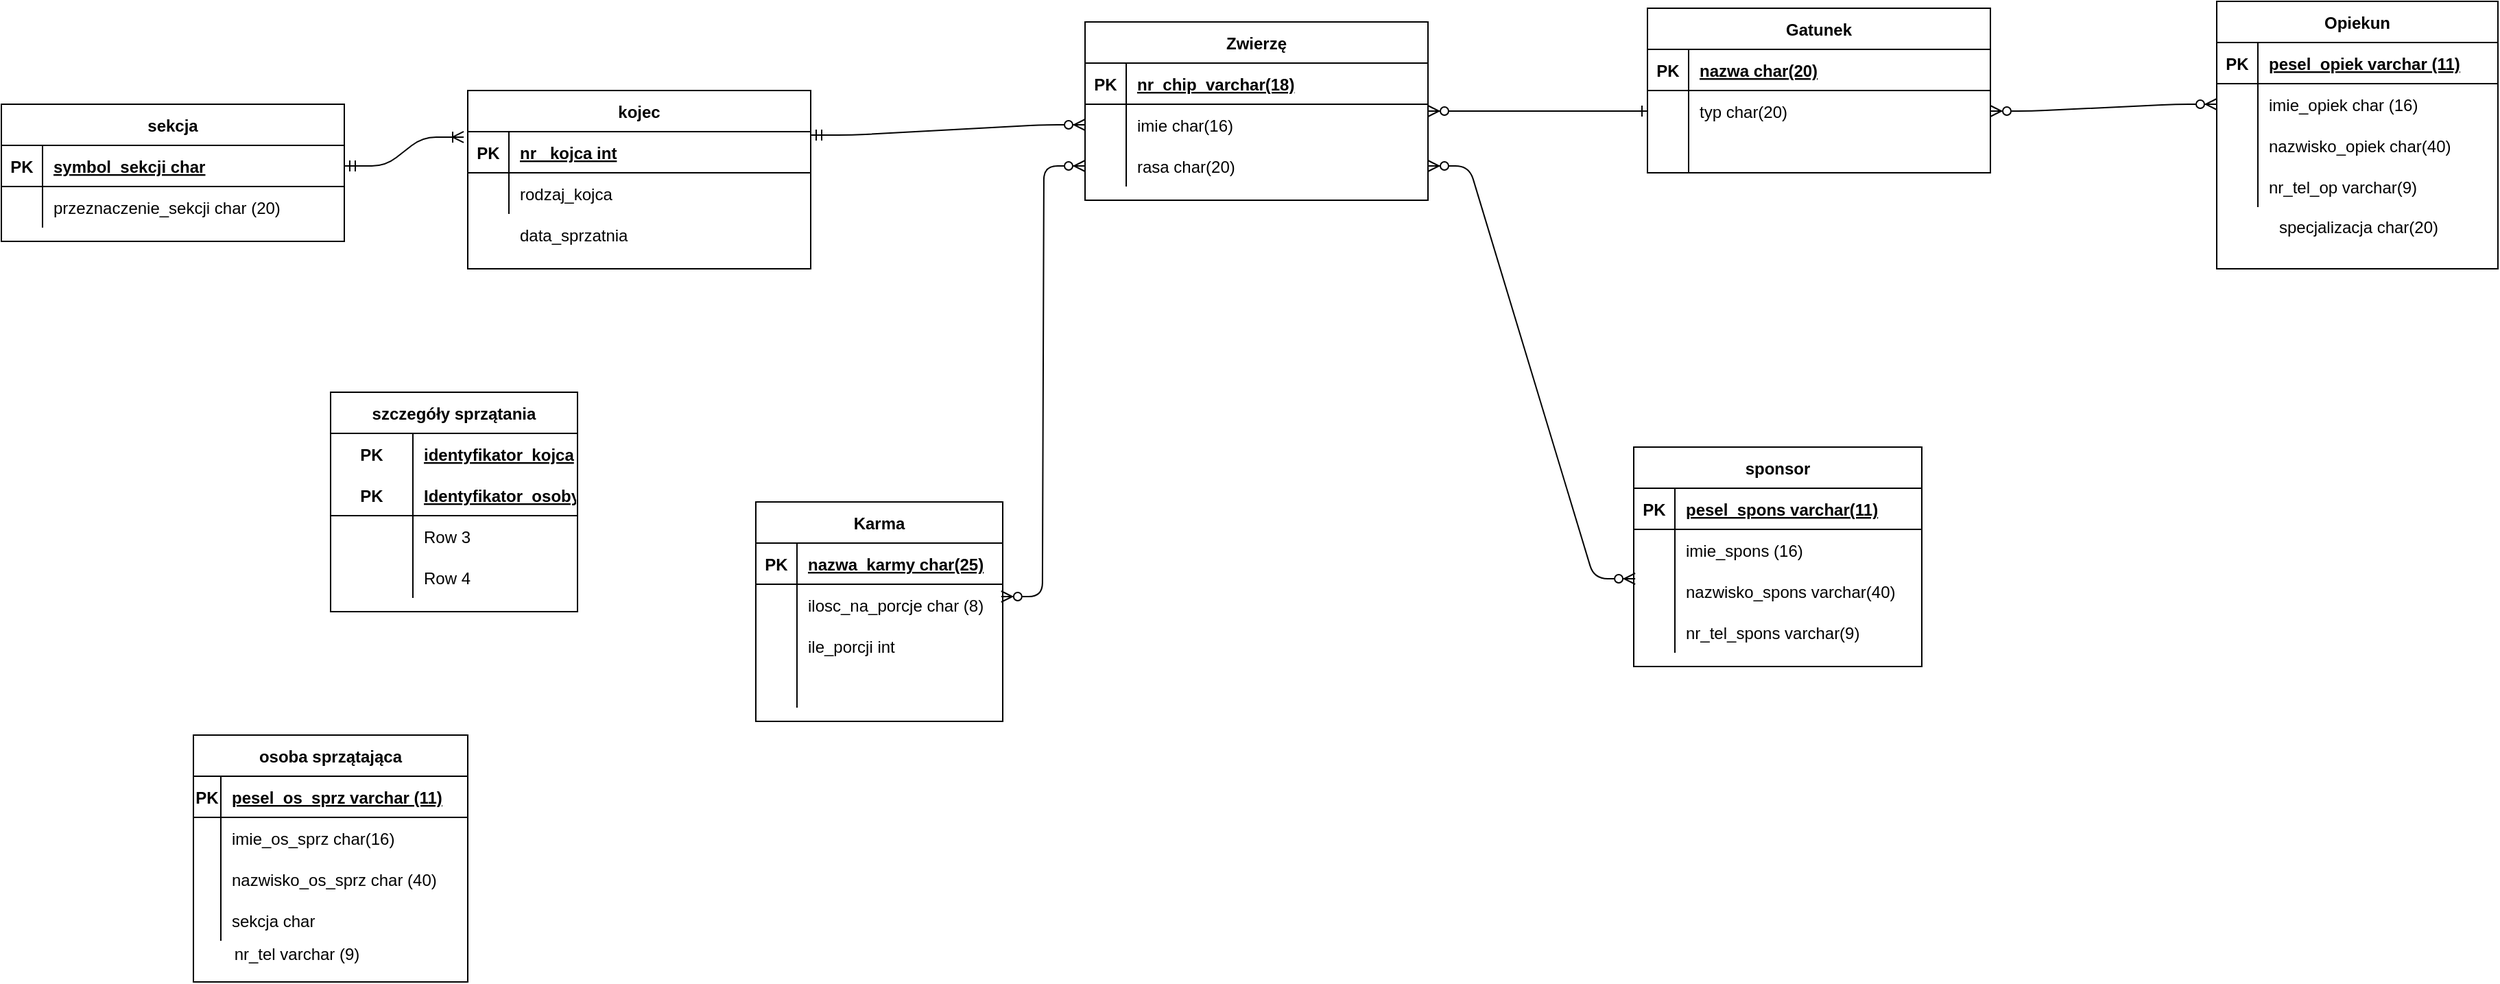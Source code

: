 <mxfile version="14.2.5" type="github"><diagram id="R2lEEEUBdFMjLlhIrx00" name="Page-1"><mxGraphModel dx="2272" dy="1863" grid="1" gridSize="10" guides="1" tooltips="1" connect="1" arrows="1" fold="1" page="1" pageScale="1" pageWidth="850" pageHeight="1100" math="0" shadow="0" extFonts="Permanent Marker^https://fonts.googleapis.com/css?family=Permanent+Marker"><root><mxCell id="0"/><mxCell id="1" parent="0"/><mxCell id="C-vyLk0tnHw3VtMMgP7b-2" value="Zwierzę" style="shape=table;startSize=30;container=1;collapsible=1;childLayout=tableLayout;fixedRows=1;rowLines=0;fontStyle=1;align=center;resizeLast=1;" parent="1" vertex="1"><mxGeometry x="450" y="-20" width="250" height="130" as="geometry"/></mxCell><mxCell id="C-vyLk0tnHw3VtMMgP7b-3" value="" style="shape=partialRectangle;collapsible=0;dropTarget=0;pointerEvents=0;fillColor=none;points=[[0,0.5],[1,0.5]];portConstraint=eastwest;top=0;left=0;right=0;bottom=1;" parent="C-vyLk0tnHw3VtMMgP7b-2" vertex="1"><mxGeometry y="30" width="250" height="30" as="geometry"/></mxCell><mxCell id="C-vyLk0tnHw3VtMMgP7b-4" value="PK" style="shape=partialRectangle;overflow=hidden;connectable=0;fillColor=none;top=0;left=0;bottom=0;right=0;fontStyle=1;" parent="C-vyLk0tnHw3VtMMgP7b-3" vertex="1"><mxGeometry width="30" height="30" as="geometry"/></mxCell><mxCell id="C-vyLk0tnHw3VtMMgP7b-5" value="nr_chip  varchar(18) " style="shape=partialRectangle;overflow=hidden;connectable=0;fillColor=none;top=0;left=0;bottom=0;right=0;align=left;spacingLeft=6;fontStyle=5;" parent="C-vyLk0tnHw3VtMMgP7b-3" vertex="1"><mxGeometry x="30" width="220" height="30" as="geometry"/></mxCell><mxCell id="C-vyLk0tnHw3VtMMgP7b-6" value="" style="shape=partialRectangle;collapsible=0;dropTarget=0;pointerEvents=0;fillColor=none;points=[[0,0.5],[1,0.5]];portConstraint=eastwest;top=0;left=0;right=0;bottom=0;" parent="C-vyLk0tnHw3VtMMgP7b-2" vertex="1"><mxGeometry y="60" width="250" height="30" as="geometry"/></mxCell><mxCell id="C-vyLk0tnHw3VtMMgP7b-7" value="" style="shape=partialRectangle;overflow=hidden;connectable=0;fillColor=none;top=0;left=0;bottom=0;right=0;" parent="C-vyLk0tnHw3VtMMgP7b-6" vertex="1"><mxGeometry width="30" height="30" as="geometry"/></mxCell><mxCell id="C-vyLk0tnHw3VtMMgP7b-8" value="imie char(16)" style="shape=partialRectangle;overflow=hidden;connectable=0;fillColor=none;top=0;left=0;bottom=0;right=0;align=left;spacingLeft=6;" parent="C-vyLk0tnHw3VtMMgP7b-6" vertex="1"><mxGeometry x="30" width="220" height="30" as="geometry"/></mxCell><mxCell id="C-vyLk0tnHw3VtMMgP7b-9" value="" style="shape=partialRectangle;collapsible=0;dropTarget=0;pointerEvents=0;fillColor=none;points=[[0,0.5],[1,0.5]];portConstraint=eastwest;top=0;left=0;right=0;bottom=0;" parent="C-vyLk0tnHw3VtMMgP7b-2" vertex="1"><mxGeometry y="90" width="250" height="30" as="geometry"/></mxCell><mxCell id="C-vyLk0tnHw3VtMMgP7b-10" value="" style="shape=partialRectangle;overflow=hidden;connectable=0;fillColor=none;top=0;left=0;bottom=0;right=0;" parent="C-vyLk0tnHw3VtMMgP7b-9" vertex="1"><mxGeometry width="30" height="30" as="geometry"/></mxCell><mxCell id="C-vyLk0tnHw3VtMMgP7b-11" value="rasa char(20)" style="shape=partialRectangle;overflow=hidden;connectable=0;fillColor=none;top=0;left=0;bottom=0;right=0;align=left;spacingLeft=6;" parent="C-vyLk0tnHw3VtMMgP7b-9" vertex="1"><mxGeometry x="30" width="220" height="30" as="geometry"/></mxCell><mxCell id="C-vyLk0tnHw3VtMMgP7b-13" value="Gatunek" style="shape=table;startSize=30;container=1;collapsible=1;childLayout=tableLayout;fixedRows=1;rowLines=0;fontStyle=1;align=center;resizeLast=1;" parent="1" vertex="1"><mxGeometry x="860" y="-30" width="250" height="120" as="geometry"/></mxCell><mxCell id="C-vyLk0tnHw3VtMMgP7b-14" value="" style="shape=partialRectangle;collapsible=0;dropTarget=0;pointerEvents=0;fillColor=none;points=[[0,0.5],[1,0.5]];portConstraint=eastwest;top=0;left=0;right=0;bottom=1;" parent="C-vyLk0tnHw3VtMMgP7b-13" vertex="1"><mxGeometry y="30" width="250" height="30" as="geometry"/></mxCell><mxCell id="C-vyLk0tnHw3VtMMgP7b-15" value="PK" style="shape=partialRectangle;overflow=hidden;connectable=0;fillColor=none;top=0;left=0;bottom=0;right=0;fontStyle=1;" parent="C-vyLk0tnHw3VtMMgP7b-14" vertex="1"><mxGeometry width="30" height="30" as="geometry"/></mxCell><mxCell id="C-vyLk0tnHw3VtMMgP7b-16" value="nazwa char(20)" style="shape=partialRectangle;overflow=hidden;connectable=0;fillColor=none;top=0;left=0;bottom=0;right=0;align=left;spacingLeft=6;fontStyle=5;" parent="C-vyLk0tnHw3VtMMgP7b-14" vertex="1"><mxGeometry x="30" width="220" height="30" as="geometry"/></mxCell><mxCell id="C-vyLk0tnHw3VtMMgP7b-17" value="" style="shape=partialRectangle;collapsible=0;dropTarget=0;pointerEvents=0;fillColor=none;points=[[0,0.5],[1,0.5]];portConstraint=eastwest;top=0;left=0;right=0;bottom=0;" parent="C-vyLk0tnHw3VtMMgP7b-13" vertex="1"><mxGeometry y="60" width="250" height="30" as="geometry"/></mxCell><mxCell id="C-vyLk0tnHw3VtMMgP7b-18" value="" style="shape=partialRectangle;overflow=hidden;connectable=0;fillColor=none;top=0;left=0;bottom=0;right=0;" parent="C-vyLk0tnHw3VtMMgP7b-17" vertex="1"><mxGeometry width="30" height="30" as="geometry"/></mxCell><mxCell id="C-vyLk0tnHw3VtMMgP7b-19" value="typ char(20)" style="shape=partialRectangle;overflow=hidden;connectable=0;fillColor=none;top=0;left=0;bottom=0;right=0;align=left;spacingLeft=6;" parent="C-vyLk0tnHw3VtMMgP7b-17" vertex="1"><mxGeometry x="30" width="220" height="30" as="geometry"/></mxCell><mxCell id="C-vyLk0tnHw3VtMMgP7b-20" value="" style="shape=partialRectangle;collapsible=0;dropTarget=0;pointerEvents=0;fillColor=none;points=[[0,0.5],[1,0.5]];portConstraint=eastwest;top=0;left=0;right=0;bottom=0;" parent="C-vyLk0tnHw3VtMMgP7b-13" vertex="1"><mxGeometry y="90" width="250" height="30" as="geometry"/></mxCell><mxCell id="C-vyLk0tnHw3VtMMgP7b-21" value="" style="shape=partialRectangle;overflow=hidden;connectable=0;fillColor=none;top=0;left=0;bottom=0;right=0;" parent="C-vyLk0tnHw3VtMMgP7b-20" vertex="1"><mxGeometry width="30" height="30" as="geometry"/></mxCell><mxCell id="C-vyLk0tnHw3VtMMgP7b-22" value="" style="shape=partialRectangle;overflow=hidden;connectable=0;fillColor=none;top=0;left=0;bottom=0;right=0;align=left;spacingLeft=6;" parent="C-vyLk0tnHw3VtMMgP7b-20" vertex="1"><mxGeometry x="30" width="220" height="30" as="geometry"/></mxCell><mxCell id="C-vyLk0tnHw3VtMMgP7b-23" value="kojec" style="shape=table;startSize=30;container=1;collapsible=1;childLayout=tableLayout;fixedRows=1;rowLines=0;fontStyle=1;align=center;resizeLast=1;" parent="1" vertex="1"><mxGeometry y="30" width="250" height="130" as="geometry"/></mxCell><mxCell id="C-vyLk0tnHw3VtMMgP7b-24" value="" style="shape=partialRectangle;collapsible=0;dropTarget=0;pointerEvents=0;fillColor=none;points=[[0,0.5],[1,0.5]];portConstraint=eastwest;top=0;left=0;right=0;bottom=1;" parent="C-vyLk0tnHw3VtMMgP7b-23" vertex="1"><mxGeometry y="30" width="250" height="30" as="geometry"/></mxCell><mxCell id="C-vyLk0tnHw3VtMMgP7b-25" value="PK" style="shape=partialRectangle;overflow=hidden;connectable=0;fillColor=none;top=0;left=0;bottom=0;right=0;fontStyle=1;" parent="C-vyLk0tnHw3VtMMgP7b-24" vertex="1"><mxGeometry width="30" height="30" as="geometry"/></mxCell><mxCell id="C-vyLk0tnHw3VtMMgP7b-26" value="nr _kojca int " style="shape=partialRectangle;overflow=hidden;connectable=0;fillColor=none;top=0;left=0;bottom=0;right=0;align=left;spacingLeft=6;fontStyle=5;" parent="C-vyLk0tnHw3VtMMgP7b-24" vertex="1"><mxGeometry x="30" width="220" height="30" as="geometry"/></mxCell><mxCell id="C-vyLk0tnHw3VtMMgP7b-27" value="" style="shape=partialRectangle;collapsible=0;dropTarget=0;pointerEvents=0;fillColor=none;points=[[0,0.5],[1,0.5]];portConstraint=eastwest;top=0;left=0;right=0;bottom=0;" parent="C-vyLk0tnHw3VtMMgP7b-23" vertex="1"><mxGeometry y="60" width="250" height="30" as="geometry"/></mxCell><mxCell id="C-vyLk0tnHw3VtMMgP7b-28" value="" style="shape=partialRectangle;overflow=hidden;connectable=0;fillColor=none;top=0;left=0;bottom=0;right=0;" parent="C-vyLk0tnHw3VtMMgP7b-27" vertex="1"><mxGeometry width="30" height="30" as="geometry"/></mxCell><mxCell id="C-vyLk0tnHw3VtMMgP7b-29" value="rodzaj_kojca" style="shape=partialRectangle;overflow=hidden;connectable=0;fillColor=none;top=0;left=0;bottom=0;right=0;align=left;spacingLeft=6;" parent="C-vyLk0tnHw3VtMMgP7b-27" vertex="1"><mxGeometry x="30" width="220" height="30" as="geometry"/></mxCell><mxCell id="C-vyLk0tnHw3VtMMgP7b-12" value="" style="edgeStyle=entityRelationEdgeStyle;endArrow=ERzeroToMany;startArrow=ERone;endFill=1;startFill=0;entryX=1;entryY=0.5;entryDx=0;entryDy=0;exitX=0;exitY=0.5;exitDx=0;exitDy=0;" parent="1" source="C-vyLk0tnHw3VtMMgP7b-17" target="C-vyLk0tnHw3VtMMgP7b-2" edge="1"><mxGeometry width="100" height="100" relative="1" as="geometry"><mxPoint x="710" y="485" as="sourcePoint"/><mxPoint x="460" y="205" as="targetPoint"/></mxGeometry></mxCell><mxCell id="PR95BLjUPPF5sNpbHatP-1" value="osoba sprzątająca" style="shape=table;startSize=30;container=1;collapsible=1;childLayout=tableLayout;fixedRows=1;rowLines=0;fontStyle=1;align=center;resizeLast=1;" parent="1" vertex="1"><mxGeometry x="-200" y="500" width="200" height="180" as="geometry"/></mxCell><mxCell id="PR95BLjUPPF5sNpbHatP-2" value="" style="shape=partialRectangle;collapsible=0;dropTarget=0;pointerEvents=0;fillColor=none;top=0;left=0;bottom=1;right=0;points=[[0,0.5],[1,0.5]];portConstraint=eastwest;" parent="PR95BLjUPPF5sNpbHatP-1" vertex="1"><mxGeometry y="30" width="200" height="30" as="geometry"/></mxCell><mxCell id="PR95BLjUPPF5sNpbHatP-3" value="PK" style="shape=partialRectangle;connectable=0;fillColor=none;top=0;left=0;bottom=0;right=0;fontStyle=1;overflow=hidden;" parent="PR95BLjUPPF5sNpbHatP-2" vertex="1"><mxGeometry width="20" height="30" as="geometry"/></mxCell><mxCell id="PR95BLjUPPF5sNpbHatP-4" value="pesel_os_sprz varchar (11)" style="shape=partialRectangle;connectable=0;fillColor=none;top=0;left=0;bottom=0;right=0;align=left;spacingLeft=6;fontStyle=5;overflow=hidden;" parent="PR95BLjUPPF5sNpbHatP-2" vertex="1"><mxGeometry x="20" width="180" height="30" as="geometry"/></mxCell><mxCell id="PR95BLjUPPF5sNpbHatP-5" value="" style="shape=partialRectangle;collapsible=0;dropTarget=0;pointerEvents=0;fillColor=none;top=0;left=0;bottom=0;right=0;points=[[0,0.5],[1,0.5]];portConstraint=eastwest;" parent="PR95BLjUPPF5sNpbHatP-1" vertex="1"><mxGeometry y="60" width="200" height="30" as="geometry"/></mxCell><mxCell id="PR95BLjUPPF5sNpbHatP-6" value="" style="shape=partialRectangle;connectable=0;fillColor=none;top=0;left=0;bottom=0;right=0;editable=1;overflow=hidden;" parent="PR95BLjUPPF5sNpbHatP-5" vertex="1"><mxGeometry width="20" height="30" as="geometry"/></mxCell><mxCell id="PR95BLjUPPF5sNpbHatP-7" value="imie_os_sprz char(16)" style="shape=partialRectangle;connectable=0;fillColor=none;top=0;left=0;bottom=0;right=0;align=left;spacingLeft=6;overflow=hidden;" parent="PR95BLjUPPF5sNpbHatP-5" vertex="1"><mxGeometry x="20" width="180" height="30" as="geometry"/></mxCell><mxCell id="PR95BLjUPPF5sNpbHatP-8" value="" style="shape=partialRectangle;collapsible=0;dropTarget=0;pointerEvents=0;fillColor=none;top=0;left=0;bottom=0;right=0;points=[[0,0.5],[1,0.5]];portConstraint=eastwest;" parent="PR95BLjUPPF5sNpbHatP-1" vertex="1"><mxGeometry y="90" width="200" height="30" as="geometry"/></mxCell><mxCell id="PR95BLjUPPF5sNpbHatP-9" value="" style="shape=partialRectangle;connectable=0;fillColor=none;top=0;left=0;bottom=0;right=0;editable=1;overflow=hidden;" parent="PR95BLjUPPF5sNpbHatP-8" vertex="1"><mxGeometry width="20" height="30" as="geometry"/></mxCell><mxCell id="PR95BLjUPPF5sNpbHatP-10" value="nazwisko_os_sprz char (40)" style="shape=partialRectangle;connectable=0;fillColor=none;top=0;left=0;bottom=0;right=0;align=left;spacingLeft=6;overflow=hidden;" parent="PR95BLjUPPF5sNpbHatP-8" vertex="1"><mxGeometry x="20" width="180" height="30" as="geometry"/></mxCell><mxCell id="PR95BLjUPPF5sNpbHatP-11" value="" style="shape=partialRectangle;collapsible=0;dropTarget=0;pointerEvents=0;fillColor=none;top=0;left=0;bottom=0;right=0;points=[[0,0.5],[1,0.5]];portConstraint=eastwest;" parent="PR95BLjUPPF5sNpbHatP-1" vertex="1"><mxGeometry y="120" width="200" height="30" as="geometry"/></mxCell><mxCell id="PR95BLjUPPF5sNpbHatP-12" value="" style="shape=partialRectangle;connectable=0;fillColor=none;top=0;left=0;bottom=0;right=0;editable=1;overflow=hidden;" parent="PR95BLjUPPF5sNpbHatP-11" vertex="1"><mxGeometry width="20" height="30" as="geometry"/></mxCell><mxCell id="PR95BLjUPPF5sNpbHatP-13" value="sekcja char" style="shape=partialRectangle;connectable=0;fillColor=none;top=0;left=0;bottom=0;right=0;align=left;spacingLeft=6;overflow=hidden;" parent="PR95BLjUPPF5sNpbHatP-11" vertex="1"><mxGeometry x="20" width="180" height="30" as="geometry"/></mxCell><mxCell id="PR95BLjUPPF5sNpbHatP-16" value="Opiekun" style="shape=table;startSize=30;container=1;collapsible=1;childLayout=tableLayout;fixedRows=1;rowLines=0;fontStyle=1;align=center;resizeLast=1;" parent="1" vertex="1"><mxGeometry x="1275" y="-35" width="205" height="195" as="geometry"/></mxCell><mxCell id="PR95BLjUPPF5sNpbHatP-17" value="" style="shape=partialRectangle;collapsible=0;dropTarget=0;pointerEvents=0;fillColor=none;top=0;left=0;bottom=1;right=0;points=[[0,0.5],[1,0.5]];portConstraint=eastwest;" parent="PR95BLjUPPF5sNpbHatP-16" vertex="1"><mxGeometry y="30" width="205" height="30" as="geometry"/></mxCell><mxCell id="PR95BLjUPPF5sNpbHatP-18" value="PK" style="shape=partialRectangle;connectable=0;fillColor=none;top=0;left=0;bottom=0;right=0;fontStyle=1;overflow=hidden;" parent="PR95BLjUPPF5sNpbHatP-17" vertex="1"><mxGeometry width="30" height="30" as="geometry"/></mxCell><mxCell id="PR95BLjUPPF5sNpbHatP-19" value="pesel_opiek varchar (11) " style="shape=partialRectangle;connectable=0;fillColor=none;top=0;left=0;bottom=0;right=0;align=left;spacingLeft=6;fontStyle=5;overflow=hidden;" parent="PR95BLjUPPF5sNpbHatP-17" vertex="1"><mxGeometry x="30" width="175" height="30" as="geometry"/></mxCell><mxCell id="PR95BLjUPPF5sNpbHatP-20" value="" style="shape=partialRectangle;collapsible=0;dropTarget=0;pointerEvents=0;fillColor=none;top=0;left=0;bottom=0;right=0;points=[[0,0.5],[1,0.5]];portConstraint=eastwest;" parent="PR95BLjUPPF5sNpbHatP-16" vertex="1"><mxGeometry y="60" width="205" height="30" as="geometry"/></mxCell><mxCell id="PR95BLjUPPF5sNpbHatP-21" value="" style="shape=partialRectangle;connectable=0;fillColor=none;top=0;left=0;bottom=0;right=0;editable=1;overflow=hidden;" parent="PR95BLjUPPF5sNpbHatP-20" vertex="1"><mxGeometry width="30" height="30" as="geometry"/></mxCell><mxCell id="PR95BLjUPPF5sNpbHatP-22" value="imie_opiek char (16) " style="shape=partialRectangle;connectable=0;fillColor=none;top=0;left=0;bottom=0;right=0;align=left;spacingLeft=6;overflow=hidden;" parent="PR95BLjUPPF5sNpbHatP-20" vertex="1"><mxGeometry x="30" width="175" height="30" as="geometry"/></mxCell><mxCell id="PR95BLjUPPF5sNpbHatP-23" value="" style="shape=partialRectangle;collapsible=0;dropTarget=0;pointerEvents=0;fillColor=none;top=0;left=0;bottom=0;right=0;points=[[0,0.5],[1,0.5]];portConstraint=eastwest;" parent="PR95BLjUPPF5sNpbHatP-16" vertex="1"><mxGeometry y="90" width="205" height="30" as="geometry"/></mxCell><mxCell id="PR95BLjUPPF5sNpbHatP-24" value="" style="shape=partialRectangle;connectable=0;fillColor=none;top=0;left=0;bottom=0;right=0;editable=1;overflow=hidden;" parent="PR95BLjUPPF5sNpbHatP-23" vertex="1"><mxGeometry width="30" height="30" as="geometry"/></mxCell><mxCell id="PR95BLjUPPF5sNpbHatP-25" value="nazwisko_opiek char(40)" style="shape=partialRectangle;connectable=0;fillColor=none;top=0;left=0;bottom=0;right=0;align=left;spacingLeft=6;overflow=hidden;" parent="PR95BLjUPPF5sNpbHatP-23" vertex="1"><mxGeometry x="30" width="175" height="30" as="geometry"/></mxCell><mxCell id="PR95BLjUPPF5sNpbHatP-26" value="" style="shape=partialRectangle;collapsible=0;dropTarget=0;pointerEvents=0;fillColor=none;top=0;left=0;bottom=0;right=0;points=[[0,0.5],[1,0.5]];portConstraint=eastwest;" parent="PR95BLjUPPF5sNpbHatP-16" vertex="1"><mxGeometry y="120" width="205" height="30" as="geometry"/></mxCell><mxCell id="PR95BLjUPPF5sNpbHatP-27" value="" style="shape=partialRectangle;connectable=0;fillColor=none;top=0;left=0;bottom=0;right=0;editable=1;overflow=hidden;" parent="PR95BLjUPPF5sNpbHatP-26" vertex="1"><mxGeometry width="30" height="30" as="geometry"/></mxCell><mxCell id="PR95BLjUPPF5sNpbHatP-28" value="nr_tel_op varchar(9)" style="shape=partialRectangle;connectable=0;fillColor=none;top=0;left=0;bottom=0;right=0;align=left;spacingLeft=6;overflow=hidden;" parent="PR95BLjUPPF5sNpbHatP-26" vertex="1"><mxGeometry x="30" width="175" height="30" as="geometry"/></mxCell><mxCell id="PR95BLjUPPF5sNpbHatP-30" value="" style="edgeStyle=entityRelationEdgeStyle;fontSize=12;html=1;endArrow=ERzeroToMany;startArrow=ERmandOne;entryX=0;entryY=0.5;entryDx=0;entryDy=0;exitX=1;exitY=0.25;exitDx=0;exitDy=0;" parent="1" source="C-vyLk0tnHw3VtMMgP7b-23" target="C-vyLk0tnHw3VtMMgP7b-6" edge="1"><mxGeometry width="100" height="100" relative="1" as="geometry"><mxPoint x="370" y="350" as="sourcePoint"/><mxPoint x="470" y="250" as="targetPoint"/></mxGeometry></mxCell><mxCell id="PR95BLjUPPF5sNpbHatP-31" value="sekcja" style="shape=table;startSize=30;container=1;collapsible=1;childLayout=tableLayout;fixedRows=1;rowLines=0;fontStyle=1;align=center;resizeLast=1;" parent="1" vertex="1"><mxGeometry x="-340" y="40" width="250" height="100" as="geometry"/></mxCell><mxCell id="PR95BLjUPPF5sNpbHatP-32" value="" style="shape=partialRectangle;collapsible=0;dropTarget=0;pointerEvents=0;fillColor=none;points=[[0,0.5],[1,0.5]];portConstraint=eastwest;top=0;left=0;right=0;bottom=1;" parent="PR95BLjUPPF5sNpbHatP-31" vertex="1"><mxGeometry y="30" width="250" height="30" as="geometry"/></mxCell><mxCell id="PR95BLjUPPF5sNpbHatP-33" value="PK" style="shape=partialRectangle;overflow=hidden;connectable=0;fillColor=none;top=0;left=0;bottom=0;right=0;fontStyle=1;" parent="PR95BLjUPPF5sNpbHatP-32" vertex="1"><mxGeometry width="30" height="30" as="geometry"/></mxCell><mxCell id="PR95BLjUPPF5sNpbHatP-34" value="symbol_sekcji char" style="shape=partialRectangle;overflow=hidden;connectable=0;fillColor=none;top=0;left=0;bottom=0;right=0;align=left;spacingLeft=6;fontStyle=5;" parent="PR95BLjUPPF5sNpbHatP-32" vertex="1"><mxGeometry x="30" width="220" height="30" as="geometry"/></mxCell><mxCell id="PR95BLjUPPF5sNpbHatP-35" value="" style="shape=partialRectangle;collapsible=0;dropTarget=0;pointerEvents=0;fillColor=none;points=[[0,0.5],[1,0.5]];portConstraint=eastwest;top=0;left=0;right=0;bottom=0;" parent="PR95BLjUPPF5sNpbHatP-31" vertex="1"><mxGeometry y="60" width="250" height="30" as="geometry"/></mxCell><mxCell id="PR95BLjUPPF5sNpbHatP-36" value="" style="shape=partialRectangle;overflow=hidden;connectable=0;fillColor=none;top=0;left=0;bottom=0;right=0;" parent="PR95BLjUPPF5sNpbHatP-35" vertex="1"><mxGeometry width="30" height="30" as="geometry"/></mxCell><mxCell id="PR95BLjUPPF5sNpbHatP-37" value="przeznaczenie_sekcji char (20)" style="shape=partialRectangle;overflow=hidden;connectable=0;fillColor=none;top=0;left=0;bottom=0;right=0;align=left;spacingLeft=6;" parent="PR95BLjUPPF5sNpbHatP-35" vertex="1"><mxGeometry x="30" width="220" height="30" as="geometry"/></mxCell><mxCell id="PR95BLjUPPF5sNpbHatP-39" value="" style="edgeStyle=entityRelationEdgeStyle;fontSize=12;html=1;endArrow=ERoneToMany;startArrow=ERmandOne;entryX=-0.012;entryY=0.133;entryDx=0;entryDy=0;entryPerimeter=0;exitX=1;exitY=0.5;exitDx=0;exitDy=0;" parent="1" source="PR95BLjUPPF5sNpbHatP-32" target="C-vyLk0tnHw3VtMMgP7b-24" edge="1"><mxGeometry width="100" height="100" relative="1" as="geometry"><mxPoint x="16" y="321" as="sourcePoint"/><mxPoint x="470" y="250" as="targetPoint"/></mxGeometry></mxCell><mxCell id="PR95BLjUPPF5sNpbHatP-40" value="nr_tel varchar (9) " style="text;html=1;align=center;verticalAlign=middle;resizable=0;points=[];autosize=1;" parent="1" vertex="1"><mxGeometry x="-180" y="650" width="110" height="20" as="geometry"/></mxCell><mxCell id="PR95BLjUPPF5sNpbHatP-43" value="specjalizacja char(20)" style="text;html=1;align=center;verticalAlign=middle;resizable=0;points=[];autosize=1;" parent="1" vertex="1"><mxGeometry x="1307.5" y="120" width="140" height="20" as="geometry"/></mxCell><mxCell id="PR95BLjUPPF5sNpbHatP-44" value="" style="edgeStyle=entityRelationEdgeStyle;fontSize=12;html=1;endArrow=ERzeroToMany;endFill=1;startArrow=ERzeroToMany;exitX=1;exitY=0.5;exitDx=0;exitDy=0;entryX=0;entryY=0.5;entryDx=0;entryDy=0;" parent="1" source="C-vyLk0tnHw3VtMMgP7b-17" target="PR95BLjUPPF5sNpbHatP-20" edge="1"><mxGeometry width="100" height="100" relative="1" as="geometry"><mxPoint x="1070" y="230" as="sourcePoint"/><mxPoint x="1270" y="58" as="targetPoint"/></mxGeometry></mxCell><mxCell id="PR95BLjUPPF5sNpbHatP-45" value="sponsor" style="shape=table;startSize=30;container=1;collapsible=1;childLayout=tableLayout;fixedRows=1;rowLines=0;fontStyle=1;align=center;resizeLast=1;" parent="1" vertex="1"><mxGeometry x="850" y="290" width="210" height="160" as="geometry"/></mxCell><mxCell id="PR95BLjUPPF5sNpbHatP-46" value="" style="shape=partialRectangle;collapsible=0;dropTarget=0;pointerEvents=0;fillColor=none;top=0;left=0;bottom=1;right=0;points=[[0,0.5],[1,0.5]];portConstraint=eastwest;" parent="PR95BLjUPPF5sNpbHatP-45" vertex="1"><mxGeometry y="30" width="210" height="30" as="geometry"/></mxCell><mxCell id="PR95BLjUPPF5sNpbHatP-47" value="PK" style="shape=partialRectangle;connectable=0;fillColor=none;top=0;left=0;bottom=0;right=0;fontStyle=1;overflow=hidden;" parent="PR95BLjUPPF5sNpbHatP-46" vertex="1"><mxGeometry width="30" height="30" as="geometry"/></mxCell><mxCell id="PR95BLjUPPF5sNpbHatP-48" value="pesel_spons varchar(11)" style="shape=partialRectangle;connectable=0;fillColor=none;top=0;left=0;bottom=0;right=0;align=left;spacingLeft=6;fontStyle=5;overflow=hidden;" parent="PR95BLjUPPF5sNpbHatP-46" vertex="1"><mxGeometry x="30" width="180" height="30" as="geometry"/></mxCell><mxCell id="PR95BLjUPPF5sNpbHatP-49" value="" style="shape=partialRectangle;collapsible=0;dropTarget=0;pointerEvents=0;fillColor=none;top=0;left=0;bottom=0;right=0;points=[[0,0.5],[1,0.5]];portConstraint=eastwest;" parent="PR95BLjUPPF5sNpbHatP-45" vertex="1"><mxGeometry y="60" width="210" height="30" as="geometry"/></mxCell><mxCell id="PR95BLjUPPF5sNpbHatP-50" value="" style="shape=partialRectangle;connectable=0;fillColor=none;top=0;left=0;bottom=0;right=0;editable=1;overflow=hidden;" parent="PR95BLjUPPF5sNpbHatP-49" vertex="1"><mxGeometry width="30" height="30" as="geometry"/></mxCell><mxCell id="PR95BLjUPPF5sNpbHatP-51" value="imie_spons (16)" style="shape=partialRectangle;connectable=0;fillColor=none;top=0;left=0;bottom=0;right=0;align=left;spacingLeft=6;overflow=hidden;" parent="PR95BLjUPPF5sNpbHatP-49" vertex="1"><mxGeometry x="30" width="180" height="30" as="geometry"/></mxCell><mxCell id="PR95BLjUPPF5sNpbHatP-52" value="" style="shape=partialRectangle;collapsible=0;dropTarget=0;pointerEvents=0;fillColor=none;top=0;left=0;bottom=0;right=0;points=[[0,0.5],[1,0.5]];portConstraint=eastwest;" parent="PR95BLjUPPF5sNpbHatP-45" vertex="1"><mxGeometry y="90" width="210" height="30" as="geometry"/></mxCell><mxCell id="PR95BLjUPPF5sNpbHatP-53" value="" style="shape=partialRectangle;connectable=0;fillColor=none;top=0;left=0;bottom=0;right=0;editable=1;overflow=hidden;" parent="PR95BLjUPPF5sNpbHatP-52" vertex="1"><mxGeometry width="30" height="30" as="geometry"/></mxCell><mxCell id="PR95BLjUPPF5sNpbHatP-54" value="nazwisko_spons varchar(40)" style="shape=partialRectangle;connectable=0;fillColor=none;top=0;left=0;bottom=0;right=0;align=left;spacingLeft=6;overflow=hidden;" parent="PR95BLjUPPF5sNpbHatP-52" vertex="1"><mxGeometry x="30" width="180" height="30" as="geometry"/></mxCell><mxCell id="PR95BLjUPPF5sNpbHatP-55" value="" style="shape=partialRectangle;collapsible=0;dropTarget=0;pointerEvents=0;fillColor=none;top=0;left=0;bottom=0;right=0;points=[[0,0.5],[1,0.5]];portConstraint=eastwest;" parent="PR95BLjUPPF5sNpbHatP-45" vertex="1"><mxGeometry y="120" width="210" height="30" as="geometry"/></mxCell><mxCell id="PR95BLjUPPF5sNpbHatP-56" value="" style="shape=partialRectangle;connectable=0;fillColor=none;top=0;left=0;bottom=0;right=0;editable=1;overflow=hidden;" parent="PR95BLjUPPF5sNpbHatP-55" vertex="1"><mxGeometry width="30" height="30" as="geometry"/></mxCell><mxCell id="PR95BLjUPPF5sNpbHatP-57" value="nr_tel_spons varchar(9)" style="shape=partialRectangle;connectable=0;fillColor=none;top=0;left=0;bottom=0;right=0;align=left;spacingLeft=6;overflow=hidden;" parent="PR95BLjUPPF5sNpbHatP-55" vertex="1"><mxGeometry x="30" width="180" height="30" as="geometry"/></mxCell><mxCell id="PR95BLjUPPF5sNpbHatP-58" value="" style="edgeStyle=entityRelationEdgeStyle;fontSize=12;html=1;endArrow=ERzeroToMany;endFill=1;startArrow=ERzeroToMany;entryX=1;entryY=0.5;entryDx=0;entryDy=0;exitX=0.005;exitY=0.2;exitDx=0;exitDy=0;exitPerimeter=0;" parent="1" source="PR95BLjUPPF5sNpbHatP-52" target="C-vyLk0tnHw3VtMMgP7b-9" edge="1"><mxGeometry width="100" height="100" relative="1" as="geometry"><mxPoint x="770" y="350" as="sourcePoint"/><mxPoint x="870" y="250" as="targetPoint"/></mxGeometry></mxCell><mxCell id="PR95BLjUPPF5sNpbHatP-59" value="Karma" style="shape=table;startSize=30;container=1;collapsible=1;childLayout=tableLayout;fixedRows=1;rowLines=0;fontStyle=1;align=center;resizeLast=1;" parent="1" vertex="1"><mxGeometry x="210" y="330" width="180" height="160" as="geometry"/></mxCell><mxCell id="PR95BLjUPPF5sNpbHatP-60" value="" style="shape=partialRectangle;collapsible=0;dropTarget=0;pointerEvents=0;fillColor=none;top=0;left=0;bottom=1;right=0;points=[[0,0.5],[1,0.5]];portConstraint=eastwest;" parent="PR95BLjUPPF5sNpbHatP-59" vertex="1"><mxGeometry y="30" width="180" height="30" as="geometry"/></mxCell><mxCell id="PR95BLjUPPF5sNpbHatP-61" value="PK" style="shape=partialRectangle;connectable=0;fillColor=none;top=0;left=0;bottom=0;right=0;fontStyle=1;overflow=hidden;" parent="PR95BLjUPPF5sNpbHatP-60" vertex="1"><mxGeometry width="30" height="30" as="geometry"/></mxCell><mxCell id="PR95BLjUPPF5sNpbHatP-62" value="nazwa_karmy char(25)" style="shape=partialRectangle;connectable=0;fillColor=none;top=0;left=0;bottom=0;right=0;align=left;spacingLeft=6;fontStyle=5;overflow=hidden;" parent="PR95BLjUPPF5sNpbHatP-60" vertex="1"><mxGeometry x="30" width="150" height="30" as="geometry"/></mxCell><mxCell id="PR95BLjUPPF5sNpbHatP-63" value="" style="shape=partialRectangle;collapsible=0;dropTarget=0;pointerEvents=0;fillColor=none;top=0;left=0;bottom=0;right=0;points=[[0,0.5],[1,0.5]];portConstraint=eastwest;" parent="PR95BLjUPPF5sNpbHatP-59" vertex="1"><mxGeometry y="60" width="180" height="30" as="geometry"/></mxCell><mxCell id="PR95BLjUPPF5sNpbHatP-64" value="" style="shape=partialRectangle;connectable=0;fillColor=none;top=0;left=0;bottom=0;right=0;editable=1;overflow=hidden;" parent="PR95BLjUPPF5sNpbHatP-63" vertex="1"><mxGeometry width="30" height="30" as="geometry"/></mxCell><mxCell id="PR95BLjUPPF5sNpbHatP-65" value="ilosc_na_porcje char (8)" style="shape=partialRectangle;connectable=0;fillColor=none;top=0;left=0;bottom=0;right=0;align=left;spacingLeft=6;overflow=hidden;" parent="PR95BLjUPPF5sNpbHatP-63" vertex="1"><mxGeometry x="30" width="150" height="30" as="geometry"/></mxCell><mxCell id="PR95BLjUPPF5sNpbHatP-66" value="" style="shape=partialRectangle;collapsible=0;dropTarget=0;pointerEvents=0;fillColor=none;top=0;left=0;bottom=0;right=0;points=[[0,0.5],[1,0.5]];portConstraint=eastwest;" parent="PR95BLjUPPF5sNpbHatP-59" vertex="1"><mxGeometry y="90" width="180" height="30" as="geometry"/></mxCell><mxCell id="PR95BLjUPPF5sNpbHatP-67" value="" style="shape=partialRectangle;connectable=0;fillColor=none;top=0;left=0;bottom=0;right=0;editable=1;overflow=hidden;" parent="PR95BLjUPPF5sNpbHatP-66" vertex="1"><mxGeometry width="30" height="30" as="geometry"/></mxCell><mxCell id="PR95BLjUPPF5sNpbHatP-68" value="ile_porcji int" style="shape=partialRectangle;connectable=0;fillColor=none;top=0;left=0;bottom=0;right=0;align=left;spacingLeft=6;overflow=hidden;" parent="PR95BLjUPPF5sNpbHatP-66" vertex="1"><mxGeometry x="30" width="150" height="30" as="geometry"/></mxCell><mxCell id="PR95BLjUPPF5sNpbHatP-69" value="" style="shape=partialRectangle;collapsible=0;dropTarget=0;pointerEvents=0;fillColor=none;top=0;left=0;bottom=0;right=0;points=[[0,0.5],[1,0.5]];portConstraint=eastwest;" parent="PR95BLjUPPF5sNpbHatP-59" vertex="1"><mxGeometry y="120" width="180" height="30" as="geometry"/></mxCell><mxCell id="PR95BLjUPPF5sNpbHatP-70" value="" style="shape=partialRectangle;connectable=0;fillColor=none;top=0;left=0;bottom=0;right=0;editable=1;overflow=hidden;" parent="PR95BLjUPPF5sNpbHatP-69" vertex="1"><mxGeometry width="30" height="30" as="geometry"/></mxCell><mxCell id="PR95BLjUPPF5sNpbHatP-71" value="" style="shape=partialRectangle;connectable=0;fillColor=none;top=0;left=0;bottom=0;right=0;align=left;spacingLeft=6;overflow=hidden;" parent="PR95BLjUPPF5sNpbHatP-69" vertex="1"><mxGeometry x="30" width="150" height="30" as="geometry"/></mxCell><mxCell id="PR95BLjUPPF5sNpbHatP-72" value="" style="edgeStyle=entityRelationEdgeStyle;fontSize=12;html=1;endArrow=ERzeroToMany;endFill=1;startArrow=ERzeroToMany;entryX=0;entryY=0.5;entryDx=0;entryDy=0;exitX=0.994;exitY=0.3;exitDx=0;exitDy=0;exitPerimeter=0;" parent="1" source="PR95BLjUPPF5sNpbHatP-63" target="C-vyLk0tnHw3VtMMgP7b-9" edge="1"><mxGeometry width="100" height="100" relative="1" as="geometry"><mxPoint x="540" y="370" as="sourcePoint"/><mxPoint x="500" y="190" as="targetPoint"/></mxGeometry></mxCell><mxCell id="JpLAGsOYf8dFTXzmHKJp-1" value="data_sprzatnia" style="shape=partialRectangle;overflow=hidden;connectable=0;fillColor=none;top=0;left=0;bottom=0;right=0;align=left;spacingLeft=6;" parent="1" vertex="1"><mxGeometry x="30" y="120" width="220" height="30" as="geometry"/></mxCell><mxCell id="umxFBja6h2hcTbwLrgoC-1" value="szczegóły sprzątania" style="shape=table;startSize=30;container=1;collapsible=1;childLayout=tableLayout;fixedRows=1;rowLines=0;fontStyle=1;align=center;resizeLast=1;" vertex="1" parent="1"><mxGeometry x="-100" y="250" width="180" height="160" as="geometry"/></mxCell><mxCell id="umxFBja6h2hcTbwLrgoC-2" value="" style="shape=partialRectangle;collapsible=0;dropTarget=0;pointerEvents=0;fillColor=none;top=0;left=0;bottom=0;right=0;points=[[0,0.5],[1,0.5]];portConstraint=eastwest;" vertex="1" parent="umxFBja6h2hcTbwLrgoC-1"><mxGeometry y="30" width="180" height="30" as="geometry"/></mxCell><mxCell id="umxFBja6h2hcTbwLrgoC-3" value="PK" style="shape=partialRectangle;connectable=0;fillColor=none;top=0;left=0;bottom=0;right=0;fontStyle=1;overflow=hidden;" vertex="1" parent="umxFBja6h2hcTbwLrgoC-2"><mxGeometry width="60" height="30" as="geometry"/></mxCell><mxCell id="umxFBja6h2hcTbwLrgoC-4" value="identyfikator_kojca" style="shape=partialRectangle;connectable=0;fillColor=none;top=0;left=0;bottom=0;right=0;align=left;spacingLeft=6;fontStyle=5;overflow=hidden;" vertex="1" parent="umxFBja6h2hcTbwLrgoC-2"><mxGeometry x="60" width="120" height="30" as="geometry"/></mxCell><mxCell id="umxFBja6h2hcTbwLrgoC-5" value="" style="shape=partialRectangle;collapsible=0;dropTarget=0;pointerEvents=0;fillColor=none;top=0;left=0;bottom=1;right=0;points=[[0,0.5],[1,0.5]];portConstraint=eastwest;" vertex="1" parent="umxFBja6h2hcTbwLrgoC-1"><mxGeometry y="60" width="180" height="30" as="geometry"/></mxCell><mxCell id="umxFBja6h2hcTbwLrgoC-6" value="PK" style="shape=partialRectangle;connectable=0;fillColor=none;top=0;left=0;bottom=0;right=0;fontStyle=1;overflow=hidden;" vertex="1" parent="umxFBja6h2hcTbwLrgoC-5"><mxGeometry width="60" height="30" as="geometry"/></mxCell><mxCell id="umxFBja6h2hcTbwLrgoC-7" value="Identyfikator_osoby" style="shape=partialRectangle;connectable=0;fillColor=none;top=0;left=0;bottom=0;right=0;align=left;spacingLeft=6;fontStyle=5;overflow=hidden;" vertex="1" parent="umxFBja6h2hcTbwLrgoC-5"><mxGeometry x="60" width="120" height="30" as="geometry"/></mxCell><mxCell id="umxFBja6h2hcTbwLrgoC-8" value="" style="shape=partialRectangle;collapsible=0;dropTarget=0;pointerEvents=0;fillColor=none;top=0;left=0;bottom=0;right=0;points=[[0,0.5],[1,0.5]];portConstraint=eastwest;" vertex="1" parent="umxFBja6h2hcTbwLrgoC-1"><mxGeometry y="90" width="180" height="30" as="geometry"/></mxCell><mxCell id="umxFBja6h2hcTbwLrgoC-9" value="" style="shape=partialRectangle;connectable=0;fillColor=none;top=0;left=0;bottom=0;right=0;editable=1;overflow=hidden;" vertex="1" parent="umxFBja6h2hcTbwLrgoC-8"><mxGeometry width="60" height="30" as="geometry"/></mxCell><mxCell id="umxFBja6h2hcTbwLrgoC-10" value="Row 3" style="shape=partialRectangle;connectable=0;fillColor=none;top=0;left=0;bottom=0;right=0;align=left;spacingLeft=6;overflow=hidden;" vertex="1" parent="umxFBja6h2hcTbwLrgoC-8"><mxGeometry x="60" width="120" height="30" as="geometry"/></mxCell><mxCell id="umxFBja6h2hcTbwLrgoC-11" value="" style="shape=partialRectangle;collapsible=0;dropTarget=0;pointerEvents=0;fillColor=none;top=0;left=0;bottom=0;right=0;points=[[0,0.5],[1,0.5]];portConstraint=eastwest;" vertex="1" parent="umxFBja6h2hcTbwLrgoC-1"><mxGeometry y="120" width="180" height="30" as="geometry"/></mxCell><mxCell id="umxFBja6h2hcTbwLrgoC-12" value="" style="shape=partialRectangle;connectable=0;fillColor=none;top=0;left=0;bottom=0;right=0;editable=1;overflow=hidden;" vertex="1" parent="umxFBja6h2hcTbwLrgoC-11"><mxGeometry width="60" height="30" as="geometry"/></mxCell><mxCell id="umxFBja6h2hcTbwLrgoC-13" value="Row 4" style="shape=partialRectangle;connectable=0;fillColor=none;top=0;left=0;bottom=0;right=0;align=left;spacingLeft=6;overflow=hidden;" vertex="1" parent="umxFBja6h2hcTbwLrgoC-11"><mxGeometry x="60" width="120" height="30" as="geometry"/></mxCell></root></mxGraphModel></diagram></mxfile>